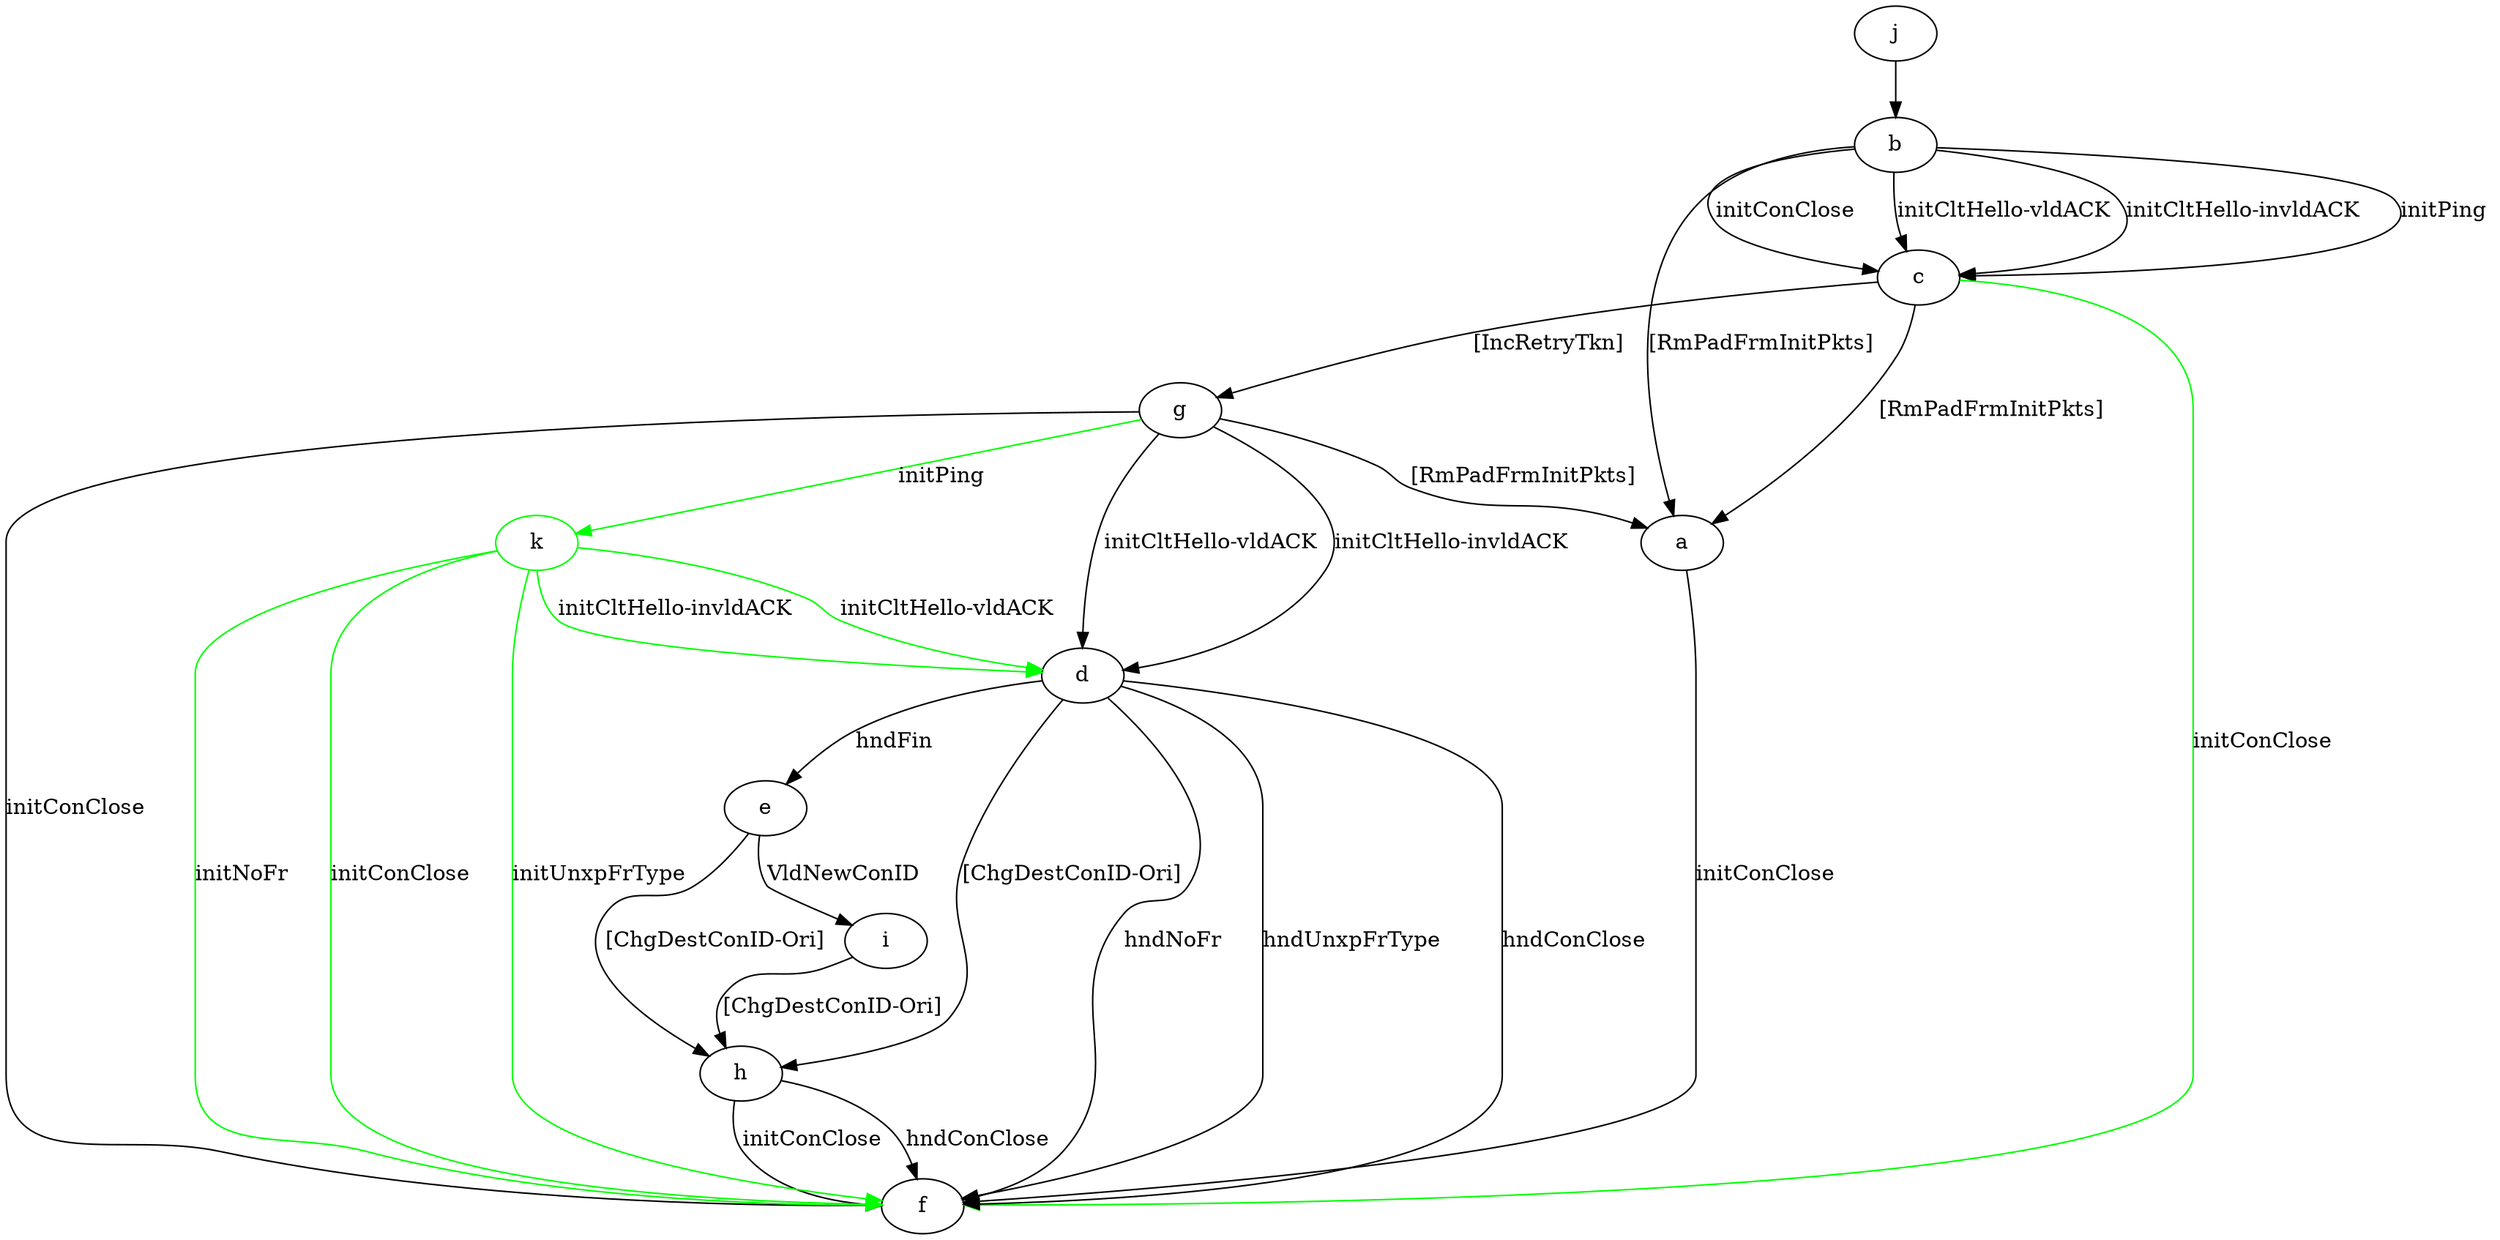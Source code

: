 digraph "" {
	a -> f	[key=0,
		label="initConClose "];
	b -> a	[key=0,
		label="[RmPadFrmInitPkts] "];
	b -> c	[key=0,
		label="initPing "];
	b -> c	[key=1,
		label="initConClose "];
	b -> c	[key=2,
		label="initCltHello-vldACK "];
	b -> c	[key=3,
		label="initCltHello-invldACK "];
	c -> a	[key=0,
		label="[RmPadFrmInitPkts] "];
	c -> f	[key=0,
		color=green,
		label="initConClose "];
	c -> g	[key=0,
		label="[IncRetryTkn] "];
	d -> e	[key=0,
		label="hndFin "];
	d -> f	[key=0,
		label="hndNoFr "];
	d -> f	[key=1,
		label="hndUnxpFrType "];
	d -> f	[key=2,
		label="hndConClose "];
	d -> h	[key=0,
		label="[ChgDestConID-Ori] "];
	e -> h	[key=0,
		label="[ChgDestConID-Ori] "];
	e -> i	[key=0,
		label="VldNewConID "];
	g -> a	[key=0,
		label="[RmPadFrmInitPkts] "];
	g -> d	[key=0,
		label="initCltHello-vldACK "];
	g -> d	[key=1,
		label="initCltHello-invldACK "];
	g -> f	[key=0,
		label="initConClose "];
	k	[color=green];
	g -> k	[key=0,
		color=green,
		label="initPing "];
	h -> f	[key=0,
		label="initConClose "];
	h -> f	[key=1,
		label="hndConClose "];
	i -> h	[key=0,
		label="[ChgDestConID-Ori] "];
	j -> b	[key=0];
	k -> d	[key=0,
		color=green,
		label="initCltHello-vldACK "];
	k -> d	[key=1,
		color=green,
		label="initCltHello-invldACK "];
	k -> f	[key=0,
		color=green,
		label="initConClose "];
	k -> f	[key=1,
		color=green,
		label="initNoFr "];
	k -> f	[key=2,
		color=green,
		label="initUnxpFrType "];
}
